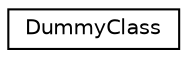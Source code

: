 digraph "Graphical Class Hierarchy"
{
  edge [fontname="Helvetica",fontsize="10",labelfontname="Helvetica",labelfontsize="10"];
  node [fontname="Helvetica",fontsize="10",shape=record];
  rankdir="LR";
  Node0 [label="DummyClass",height=0.2,width=0.4,color="black", fillcolor="white", style="filled",URL="$class_dummy_class.html"];
}
